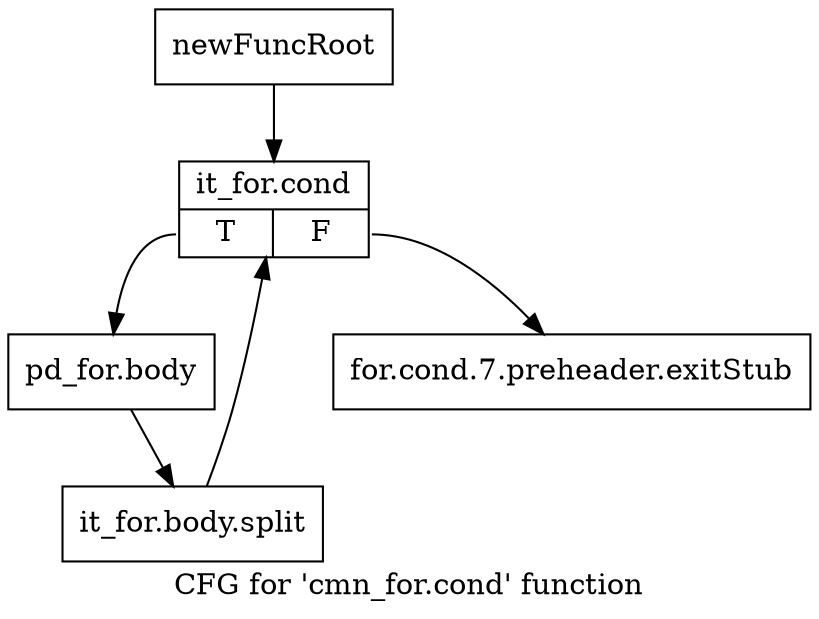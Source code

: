 digraph "CFG for 'cmn_for.cond' function" {
	label="CFG for 'cmn_for.cond' function";

	Node0x1156900 [shape=record,label="{newFuncRoot}"];
	Node0x1156900 -> Node0x11569a0;
	Node0x1156950 [shape=record,label="{for.cond.7.preheader.exitStub}"];
	Node0x11569a0 [shape=record,label="{it_for.cond|{<s0>T|<s1>F}}"];
	Node0x11569a0:s0 -> Node0x11569f0;
	Node0x11569a0:s1 -> Node0x1156950;
	Node0x11569f0 [shape=record,label="{pd_for.body}"];
	Node0x11569f0 -> Node0x15512f0;
	Node0x15512f0 [shape=record,label="{it_for.body.split}"];
	Node0x15512f0 -> Node0x11569a0;
}
